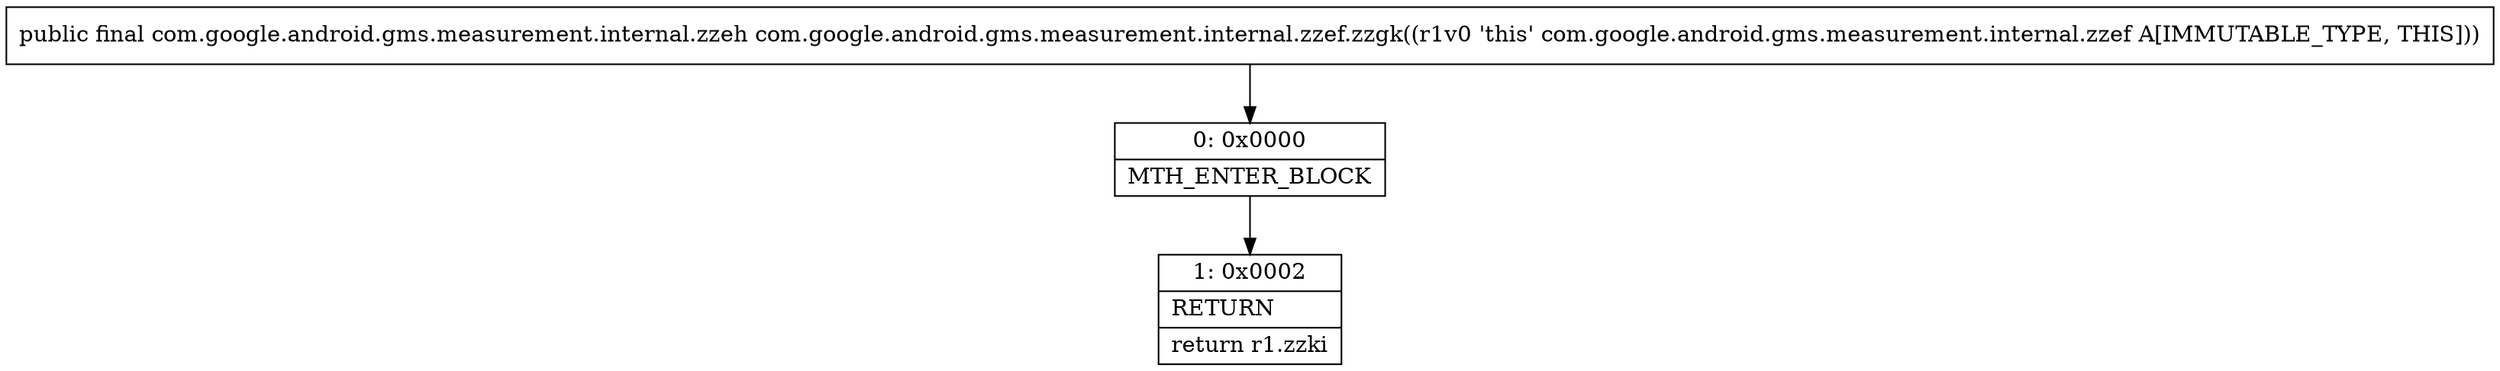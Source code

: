 digraph "CFG forcom.google.android.gms.measurement.internal.zzef.zzgk()Lcom\/google\/android\/gms\/measurement\/internal\/zzeh;" {
Node_0 [shape=record,label="{0\:\ 0x0000|MTH_ENTER_BLOCK\l}"];
Node_1 [shape=record,label="{1\:\ 0x0002|RETURN\l|return r1.zzki\l}"];
MethodNode[shape=record,label="{public final com.google.android.gms.measurement.internal.zzeh com.google.android.gms.measurement.internal.zzef.zzgk((r1v0 'this' com.google.android.gms.measurement.internal.zzef A[IMMUTABLE_TYPE, THIS])) }"];
MethodNode -> Node_0;
Node_0 -> Node_1;
}

